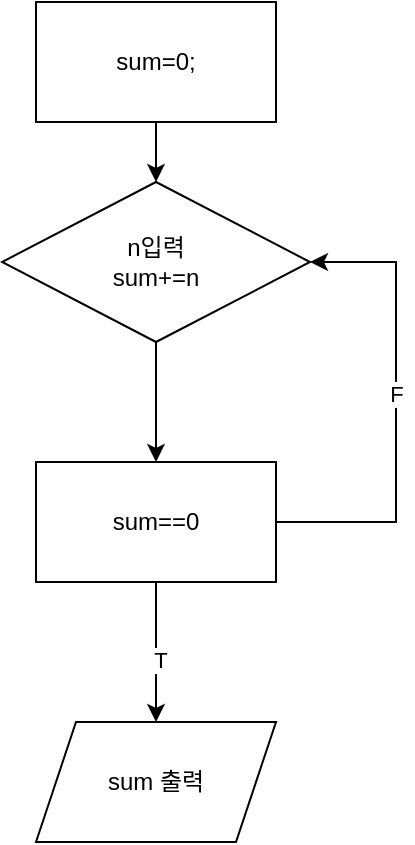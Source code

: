 <mxfile version="24.0.5" type="device">
  <diagram name="페이지-1" id="4vqfKU-Z1omj_Xz-aR84">
    <mxGraphModel dx="1434" dy="746" grid="1" gridSize="10" guides="1" tooltips="1" connect="1" arrows="1" fold="1" page="1" pageScale="1" pageWidth="827" pageHeight="1169" math="0" shadow="0">
      <root>
        <mxCell id="0" />
        <mxCell id="1" parent="0" />
        <mxCell id="WwNhVZpdFEuE4iNHx9oS-4" style="edgeStyle=orthogonalEdgeStyle;rounded=0;orthogonalLoop=1;jettySize=auto;html=1;exitX=0.5;exitY=1;exitDx=0;exitDy=0;entryX=0.5;entryY=0;entryDx=0;entryDy=0;" edge="1" parent="1" source="WwNhVZpdFEuE4iNHx9oS-1" target="WwNhVZpdFEuE4iNHx9oS-3">
          <mxGeometry relative="1" as="geometry" />
        </mxCell>
        <mxCell id="WwNhVZpdFEuE4iNHx9oS-1" value="&lt;div&gt;sum=0;&lt;/div&gt;" style="rounded=0;whiteSpace=wrap;html=1;" vertex="1" parent="1">
          <mxGeometry x="310" y="80" width="120" height="60" as="geometry" />
        </mxCell>
        <mxCell id="WwNhVZpdFEuE4iNHx9oS-7" style="edgeStyle=orthogonalEdgeStyle;rounded=0;orthogonalLoop=1;jettySize=auto;html=1;exitX=1;exitY=0.5;exitDx=0;exitDy=0;entryX=1;entryY=0.5;entryDx=0;entryDy=0;" edge="1" parent="1" source="WwNhVZpdFEuE4iNHx9oS-2" target="WwNhVZpdFEuE4iNHx9oS-3">
          <mxGeometry relative="1" as="geometry">
            <Array as="points">
              <mxPoint x="490" y="340" />
              <mxPoint x="490" y="210" />
            </Array>
          </mxGeometry>
        </mxCell>
        <mxCell id="WwNhVZpdFEuE4iNHx9oS-8" value="F" style="edgeLabel;html=1;align=center;verticalAlign=middle;resizable=0;points=[];" vertex="1" connectable="0" parent="WwNhVZpdFEuE4iNHx9oS-7">
          <mxGeometry x="0.064" relative="1" as="geometry">
            <mxPoint as="offset" />
          </mxGeometry>
        </mxCell>
        <mxCell id="WwNhVZpdFEuE4iNHx9oS-10" style="edgeStyle=orthogonalEdgeStyle;rounded=0;orthogonalLoop=1;jettySize=auto;html=1;exitX=0.5;exitY=1;exitDx=0;exitDy=0;entryX=0.5;entryY=0;entryDx=0;entryDy=0;" edge="1" parent="1" source="WwNhVZpdFEuE4iNHx9oS-2" target="WwNhVZpdFEuE4iNHx9oS-9">
          <mxGeometry relative="1" as="geometry" />
        </mxCell>
        <mxCell id="WwNhVZpdFEuE4iNHx9oS-11" value="T" style="edgeLabel;html=1;align=center;verticalAlign=middle;resizable=0;points=[];" vertex="1" connectable="0" parent="WwNhVZpdFEuE4iNHx9oS-10">
          <mxGeometry x="0.114" y="2" relative="1" as="geometry">
            <mxPoint as="offset" />
          </mxGeometry>
        </mxCell>
        <mxCell id="WwNhVZpdFEuE4iNHx9oS-2" value="sum==0" style="rounded=0;whiteSpace=wrap;html=1;" vertex="1" parent="1">
          <mxGeometry x="310" y="310" width="120" height="60" as="geometry" />
        </mxCell>
        <mxCell id="WwNhVZpdFEuE4iNHx9oS-5" style="edgeStyle=orthogonalEdgeStyle;rounded=0;orthogonalLoop=1;jettySize=auto;html=1;exitX=0.5;exitY=1;exitDx=0;exitDy=0;entryX=0.5;entryY=0;entryDx=0;entryDy=0;" edge="1" parent="1" source="WwNhVZpdFEuE4iNHx9oS-3" target="WwNhVZpdFEuE4iNHx9oS-2">
          <mxGeometry relative="1" as="geometry" />
        </mxCell>
        <mxCell id="WwNhVZpdFEuE4iNHx9oS-3" value="n입력&lt;div&gt;sum+=n&lt;/div&gt;" style="rhombus;whiteSpace=wrap;html=1;" vertex="1" parent="1">
          <mxGeometry x="293" y="170" width="154" height="80" as="geometry" />
        </mxCell>
        <mxCell id="WwNhVZpdFEuE4iNHx9oS-9" value="sum 출력" style="shape=parallelogram;perimeter=parallelogramPerimeter;whiteSpace=wrap;html=1;fixedSize=1;" vertex="1" parent="1">
          <mxGeometry x="310" y="440" width="120" height="60" as="geometry" />
        </mxCell>
      </root>
    </mxGraphModel>
  </diagram>
</mxfile>
